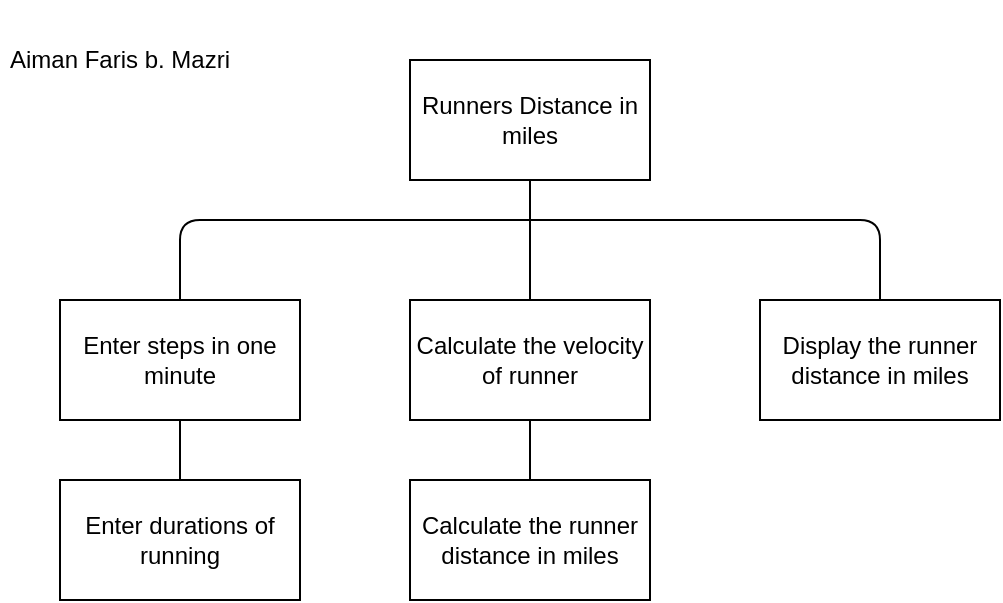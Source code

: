 <mxfile version="11.3.1" type="github" pages="1"><diagram id="_cRRyAChUkC1S8b6uhAX" name="Page-1"><mxGraphModel dx="848" dy="387" grid="1" gridSize="10" guides="1" tooltips="1" connect="1" arrows="1" fold="1" page="1" pageScale="1" pageWidth="850" pageHeight="1100" math="0" shadow="0"><root><mxCell id="0"/><mxCell id="1" parent="0"/><mxCell id="js3D0xgJ-vXrI7ZLKp_o-1" value="Runners Distance in miles" style="rounded=0;whiteSpace=wrap;html=1;" vertex="1" parent="1"><mxGeometry x="365" y="60" width="120" height="60" as="geometry"/></mxCell><mxCell id="js3D0xgJ-vXrI7ZLKp_o-2" value="Enter steps in one minute" style="rounded=0;whiteSpace=wrap;html=1;" vertex="1" parent="1"><mxGeometry x="190" y="180" width="120" height="60" as="geometry"/></mxCell><mxCell id="js3D0xgJ-vXrI7ZLKp_o-3" value="Calculate the velocity of runner" style="rounded=0;whiteSpace=wrap;html=1;" vertex="1" parent="1"><mxGeometry x="365" y="180" width="120" height="60" as="geometry"/></mxCell><mxCell id="js3D0xgJ-vXrI7ZLKp_o-4" value="Enter durations of running" style="rounded=0;whiteSpace=wrap;html=1;" vertex="1" parent="1"><mxGeometry x="190" y="270" width="120" height="60" as="geometry"/></mxCell><mxCell id="js3D0xgJ-vXrI7ZLKp_o-5" value="Calculate the runner distance in miles" style="rounded=0;whiteSpace=wrap;html=1;" vertex="1" parent="1"><mxGeometry x="365" y="270" width="120" height="60" as="geometry"/></mxCell><mxCell id="js3D0xgJ-vXrI7ZLKp_o-6" value="Display the runner distance in miles" style="rounded=0;whiteSpace=wrap;html=1;" vertex="1" parent="1"><mxGeometry x="540" y="180" width="120" height="60" as="geometry"/></mxCell><mxCell id="js3D0xgJ-vXrI7ZLKp_o-7" value="" style="endArrow=none;html=1;entryX=0.5;entryY=0;entryDx=0;entryDy=0;exitX=0.5;exitY=0;exitDx=0;exitDy=0;" edge="1" parent="1" source="js3D0xgJ-vXrI7ZLKp_o-6" target="js3D0xgJ-vXrI7ZLKp_o-2"><mxGeometry width="50" height="50" relative="1" as="geometry"><mxPoint x="600" y="140" as="sourcePoint"/><mxPoint x="240" y="350" as="targetPoint"/><Array as="points"><mxPoint x="600" y="140"/><mxPoint x="250" y="140"/></Array></mxGeometry></mxCell><mxCell id="js3D0xgJ-vXrI7ZLKp_o-8" value="" style="endArrow=none;html=1;entryX=0.5;entryY=1;entryDx=0;entryDy=0;" edge="1" parent="1" source="js3D0xgJ-vXrI7ZLKp_o-3" target="js3D0xgJ-vXrI7ZLKp_o-1"><mxGeometry width="50" height="50" relative="1" as="geometry"><mxPoint x="190" y="400" as="sourcePoint"/><mxPoint x="240" y="350" as="targetPoint"/></mxGeometry></mxCell><mxCell id="js3D0xgJ-vXrI7ZLKp_o-9" value="" style="endArrow=none;html=1;entryX=0.5;entryY=1;entryDx=0;entryDy=0;exitX=0.5;exitY=0;exitDx=0;exitDy=0;" edge="1" parent="1" source="js3D0xgJ-vXrI7ZLKp_o-4" target="js3D0xgJ-vXrI7ZLKp_o-2"><mxGeometry width="50" height="50" relative="1" as="geometry"><mxPoint x="190" y="400" as="sourcePoint"/><mxPoint x="240" y="350" as="targetPoint"/></mxGeometry></mxCell><mxCell id="js3D0xgJ-vXrI7ZLKp_o-10" value="" style="endArrow=none;html=1;entryX=0.5;entryY=1;entryDx=0;entryDy=0;exitX=0.5;exitY=0;exitDx=0;exitDy=0;" edge="1" parent="1" source="js3D0xgJ-vXrI7ZLKp_o-5" target="js3D0xgJ-vXrI7ZLKp_o-3"><mxGeometry width="50" height="50" relative="1" as="geometry"><mxPoint x="190" y="400" as="sourcePoint"/><mxPoint x="240" y="350" as="targetPoint"/></mxGeometry></mxCell><mxCell id="js3D0xgJ-vXrI7ZLKp_o-11" value="Aiman Faris b. Mazri" style="text;html=1;strokeColor=none;fillColor=none;align=center;verticalAlign=middle;whiteSpace=wrap;rounded=0;" vertex="1" parent="1"><mxGeometry x="160" y="30" width="120" height="60" as="geometry"/></mxCell></root></mxGraphModel></diagram></mxfile>